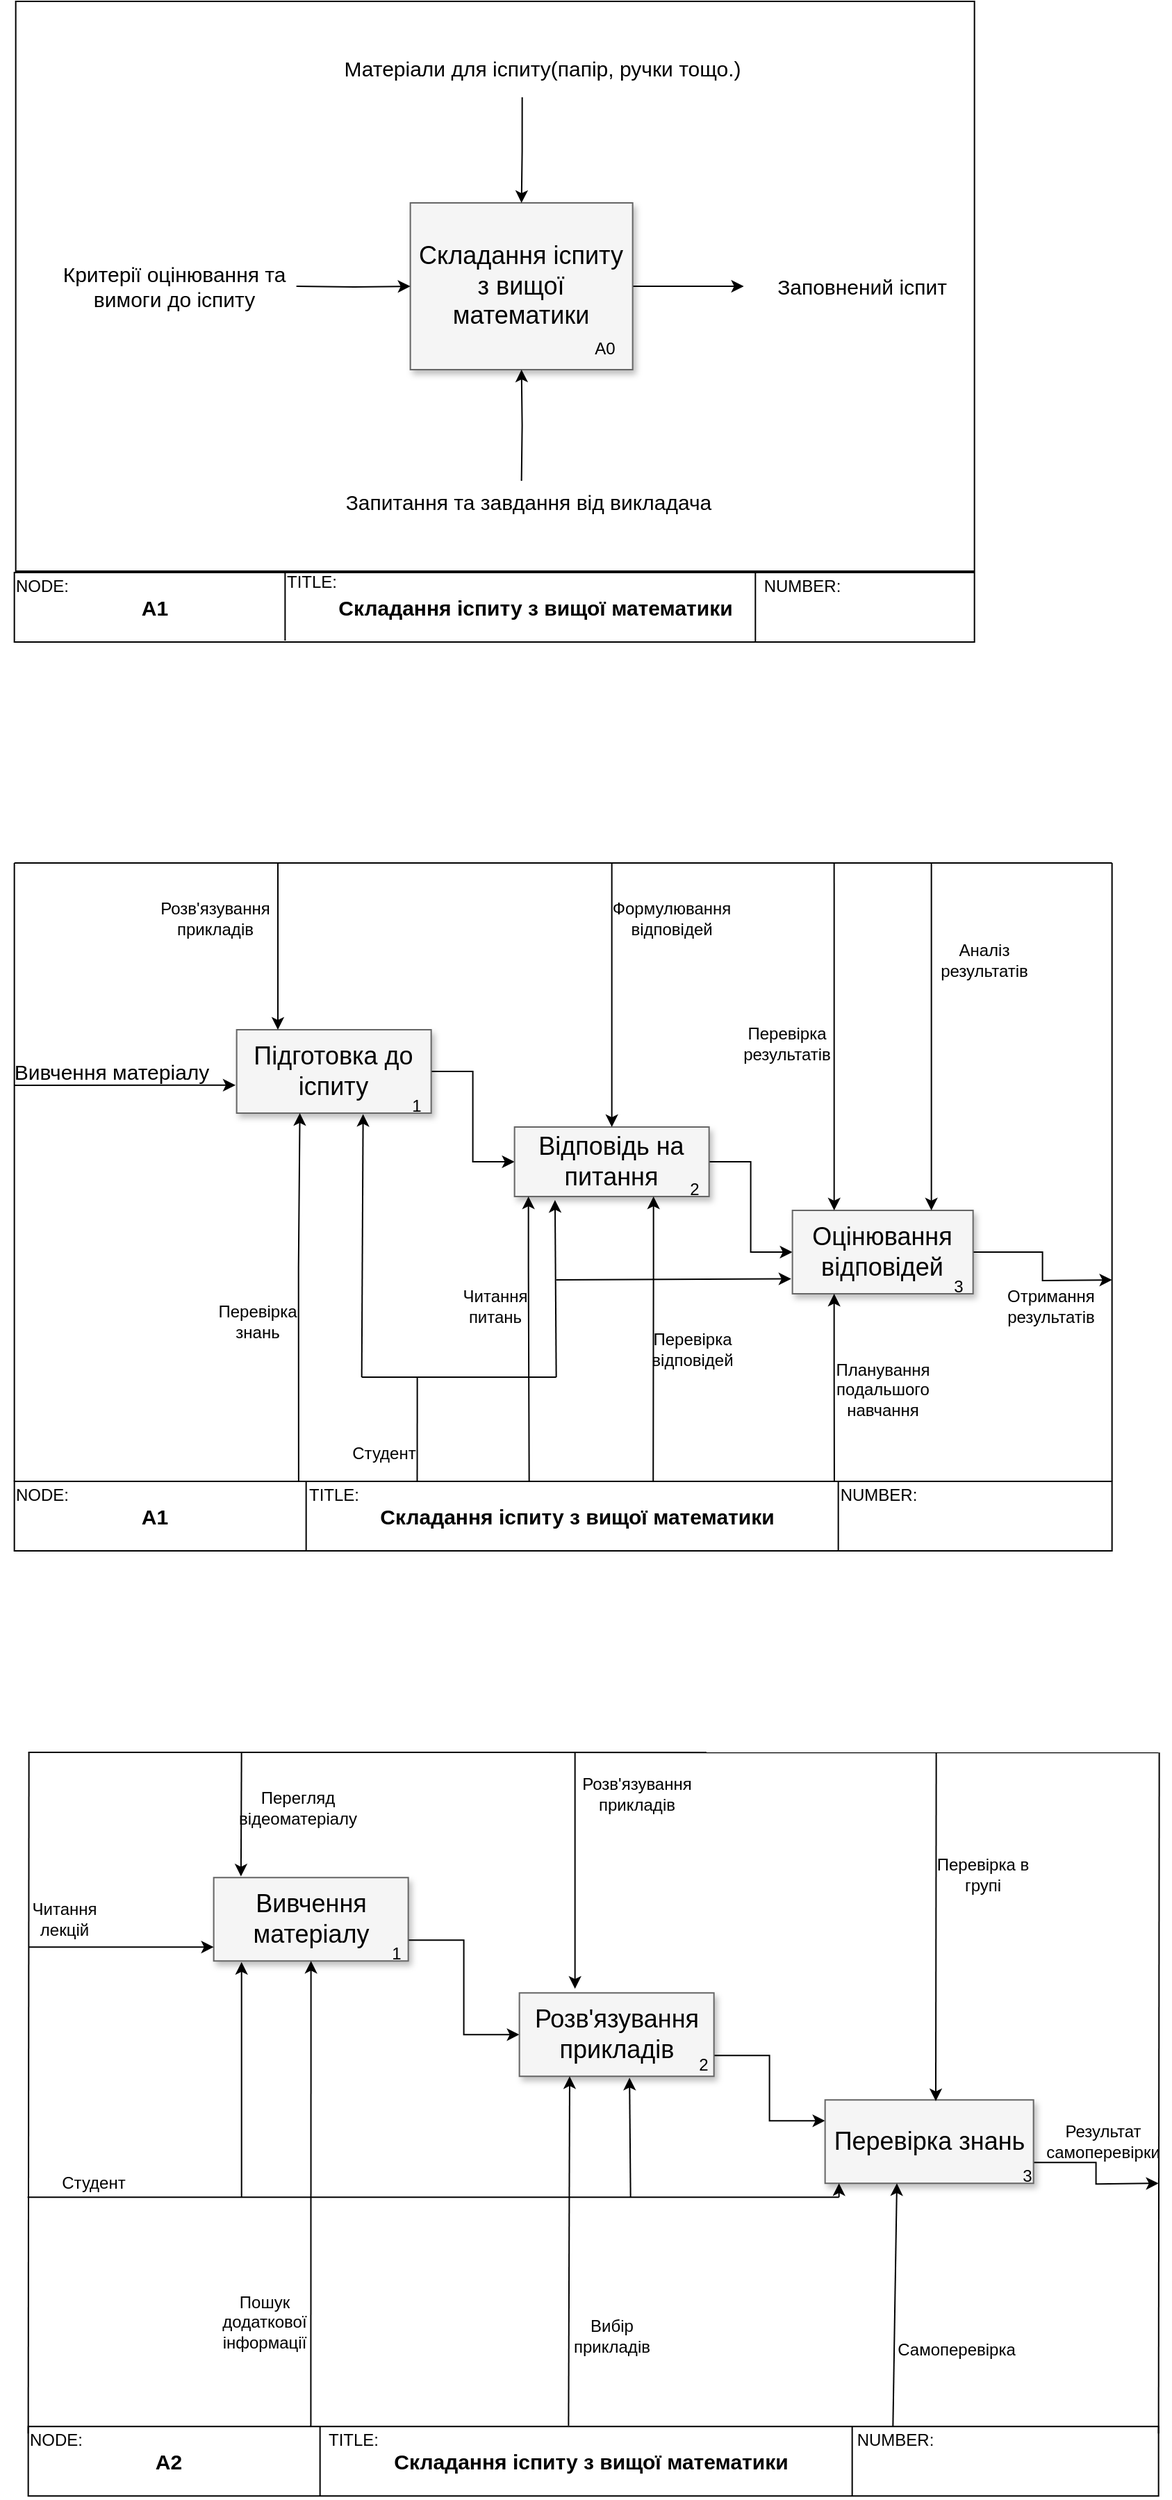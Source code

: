 <mxfile version="22.1.7" type="device">
  <diagram name="Page-1" id="90a13364-a465-7bf4-72fc-28e22215d7a0">
    <mxGraphModel dx="4609" dy="2440" grid="0" gridSize="10" guides="1" tooltips="1" connect="1" arrows="1" fold="1" page="1" pageScale="1.5" pageWidth="1169" pageHeight="826" background="none" math="0" shadow="0">
      <root>
        <mxCell id="0" style=";html=1;" />
        <mxCell id="1" style=";html=1;" parent="0" />
        <mxCell id="1_tJRl4tjLK309XImI8P-5" style="edgeStyle=orthogonalEdgeStyle;rounded=0;orthogonalLoop=1;jettySize=auto;html=1;exitX=1;exitY=0.5;exitDx=0;exitDy=0;entryX=0;entryY=0.5;entryDx=0;entryDy=0;" parent="1" source="3a17f1ce550125da-2" edge="1">
          <mxGeometry relative="1" as="geometry">
            <mxPoint x="1082.33" y="205" as="targetPoint" />
          </mxGeometry>
        </mxCell>
        <mxCell id="3a17f1ce550125da-2" value="Складання іспиту з вищої математики" style="whiteSpace=wrap;html=1;shadow=1;fontSize=18;fillColor=#f5f5f5;strokeColor=#666666;" parent="1" vertex="1">
          <mxGeometry x="842.33" y="145" width="160" height="120" as="geometry" />
        </mxCell>
        <mxCell id="1_tJRl4tjLK309XImI8P-7" style="edgeStyle=orthogonalEdgeStyle;rounded=0;orthogonalLoop=1;jettySize=auto;html=1;exitX=0.5;exitY=1;exitDx=0;exitDy=0;entryX=0.5;entryY=0;entryDx=0;entryDy=0;" parent="1" target="3a17f1ce550125da-2" edge="1">
          <mxGeometry relative="1" as="geometry">
            <mxPoint x="922.83" y="69" as="sourcePoint" />
            <Array as="points">
              <mxPoint x="923.33" y="108" />
              <mxPoint x="922.33" y="108" />
            </Array>
          </mxGeometry>
        </mxCell>
        <mxCell id="1_tJRl4tjLK309XImI8P-6" style="edgeStyle=orthogonalEdgeStyle;rounded=0;orthogonalLoop=1;jettySize=auto;html=1;exitX=1;exitY=0.5;exitDx=0;exitDy=0;entryX=0;entryY=0.5;entryDx=0;entryDy=0;" parent="1" target="3a17f1ce550125da-2" edge="1">
          <mxGeometry relative="1" as="geometry">
            <mxPoint x="760.33" y="205" as="sourcePoint" />
          </mxGeometry>
        </mxCell>
        <mxCell id="1_tJRl4tjLK309XImI8P-8" style="edgeStyle=orthogonalEdgeStyle;rounded=0;orthogonalLoop=1;jettySize=auto;html=1;entryX=0.5;entryY=1;entryDx=0;entryDy=0;" parent="1" target="3a17f1ce550125da-2" edge="1">
          <mxGeometry relative="1" as="geometry">
            <mxPoint x="922.33" y="345" as="sourcePoint" />
          </mxGeometry>
        </mxCell>
        <mxCell id="1_tJRl4tjLK309XImI8P-9" value="&lt;font style=&quot;font-size: 15px;&quot;&gt;Матеріали для іспиту(папір, ручки тощо.)&lt;/font&gt;" style="text;html=1;align=center;verticalAlign=middle;resizable=0;points=[];autosize=1;strokeColor=none;fillColor=none;" parent="1" vertex="1">
          <mxGeometry x="782.33" y="33" width="310" height="30" as="geometry" />
        </mxCell>
        <mxCell id="1_tJRl4tjLK309XImI8P-14" value="А0" style="text;html=1;align=center;verticalAlign=middle;resizable=0;points=[];autosize=1;strokeColor=none;fillColor=none;" parent="1" vertex="1">
          <mxGeometry x="962.33" y="235" width="40" height="30" as="geometry" />
        </mxCell>
        <mxCell id="1_tJRl4tjLK309XImI8P-15" value="&lt;font style=&quot;font-size: 15px;&quot;&gt;Критерії оцінювання та &lt;br&gt;вимоги до іспиту&lt;/font&gt;" style="text;html=1;align=center;verticalAlign=middle;resizable=0;points=[];autosize=1;strokeColor=none;fillColor=none;" parent="1" vertex="1">
          <mxGeometry x="582.33" y="180" width="180" height="50" as="geometry" />
        </mxCell>
        <mxCell id="1_tJRl4tjLK309XImI8P-16" value="&lt;font style=&quot;font-size: 15px;&quot;&gt;Запитання та завдання від викладача&lt;/font&gt;" style="text;html=1;align=center;verticalAlign=middle;resizable=0;points=[];autosize=1;strokeColor=none;fillColor=none;" parent="1" vertex="1">
          <mxGeometry x="782.33" y="345" width="290" height="30" as="geometry" />
        </mxCell>
        <mxCell id="1_tJRl4tjLK309XImI8P-17" value="&lt;font style=&quot;font-size: 15px;&quot;&gt;Заповнений іспит&lt;/font&gt;" style="text;html=1;align=center;verticalAlign=middle;resizable=0;points=[];autosize=1;strokeColor=none;fillColor=none;" parent="1" vertex="1">
          <mxGeometry x="1092.33" y="190" width="150" height="30" as="geometry" />
        </mxCell>
        <mxCell id="1_tJRl4tjLK309XImI8P-18" value="" style="rounded=0;whiteSpace=wrap;html=1;fillColor=none;" parent="1" vertex="1">
          <mxGeometry x="558.33" width="690" height="410" as="geometry" />
        </mxCell>
        <mxCell id="1_tJRl4tjLK309XImI8P-19" value="" style="rounded=0;whiteSpace=wrap;html=1;fillColor=none;" parent="1" vertex="1">
          <mxGeometry x="557.33" y="1065" width="790" height="50" as="geometry" />
        </mxCell>
        <mxCell id="1_tJRl4tjLK309XImI8P-21" value="NODE:" style="text;html=1;align=center;verticalAlign=middle;resizable=0;points=[];autosize=1;strokeColor=none;fillColor=none;" parent="1" vertex="1">
          <mxGeometry x="547.33" y="1060" width="60" height="30" as="geometry" />
        </mxCell>
        <mxCell id="1_tJRl4tjLK309XImI8P-22" value="&lt;font style=&quot;font-size: 15px;&quot;&gt;&lt;b&gt;A1&lt;/b&gt;&lt;/font&gt;" style="text;html=1;align=center;verticalAlign=middle;resizable=0;points=[];autosize=1;strokeColor=none;fillColor=none;" parent="1" vertex="1">
          <mxGeometry x="638.33" y="1075" width="40" height="30" as="geometry" />
        </mxCell>
        <mxCell id="1_tJRl4tjLK309XImI8P-23" value="" style="endArrow=none;html=1;rounded=0;" parent="1" edge="1">
          <mxGeometry width="50" height="50" relative="1" as="geometry">
            <mxPoint x="767.33" y="1115" as="sourcePoint" />
            <mxPoint x="767.33" y="1065" as="targetPoint" />
            <Array as="points">
              <mxPoint x="767.33" y="1085" />
            </Array>
          </mxGeometry>
        </mxCell>
        <mxCell id="1_tJRl4tjLK309XImI8P-24" value="TITLE:" style="text;html=1;align=center;verticalAlign=middle;resizable=0;points=[];autosize=1;strokeColor=none;fillColor=none;" parent="1" vertex="1">
          <mxGeometry x="757.33" y="1060" width="60" height="30" as="geometry" />
        </mxCell>
        <mxCell id="1_tJRl4tjLK309XImI8P-25" value="&lt;font style=&quot;font-size: 15px;&quot;&gt;&lt;b&gt;Складання іспиту з вищої математики&lt;/b&gt;&lt;/font&gt;" style="text;html=1;align=center;verticalAlign=middle;resizable=0;points=[];autosize=1;strokeColor=none;fillColor=none;" parent="1" vertex="1">
          <mxGeometry x="807.33" y="1075" width="310" height="30" as="geometry" />
        </mxCell>
        <mxCell id="1_tJRl4tjLK309XImI8P-26" value="" style="endArrow=none;html=1;rounded=0;" parent="1" edge="1">
          <mxGeometry width="50" height="50" relative="1" as="geometry">
            <mxPoint x="1150.33" y="1115" as="sourcePoint" />
            <mxPoint x="1150.33" y="1065" as="targetPoint" />
            <Array as="points" />
          </mxGeometry>
        </mxCell>
        <mxCell id="1_tJRl4tjLK309XImI8P-27" value="NUMBER:" style="text;html=1;align=center;verticalAlign=middle;resizable=0;points=[];autosize=1;strokeColor=none;fillColor=none;" parent="1" vertex="1">
          <mxGeometry x="1138.83" y="1060" width="80" height="30" as="geometry" />
        </mxCell>
        <mxCell id="L0pk8DPxQnApsPAdeynA-7" style="edgeStyle=orthogonalEdgeStyle;rounded=0;orthogonalLoop=1;jettySize=auto;html=1;exitX=1;exitY=0.5;exitDx=0;exitDy=0;entryX=0;entryY=0.5;entryDx=0;entryDy=0;" edge="1" parent="1" source="L0pk8DPxQnApsPAdeynA-4" target="L0pk8DPxQnApsPAdeynA-5">
          <mxGeometry relative="1" as="geometry" />
        </mxCell>
        <mxCell id="L0pk8DPxQnApsPAdeynA-4" value="Підготовка до іспиту" style="whiteSpace=wrap;html=1;shadow=1;fontSize=18;fillColor=#f5f5f5;strokeColor=#666666;" vertex="1" parent="1">
          <mxGeometry x="717.33" y="740" width="140" height="60" as="geometry" />
        </mxCell>
        <mxCell id="L0pk8DPxQnApsPAdeynA-8" style="edgeStyle=orthogonalEdgeStyle;rounded=0;orthogonalLoop=1;jettySize=auto;html=1;exitX=1;exitY=0.5;exitDx=0;exitDy=0;entryX=0;entryY=0.5;entryDx=0;entryDy=0;" edge="1" parent="1" source="L0pk8DPxQnApsPAdeynA-5" target="L0pk8DPxQnApsPAdeynA-6">
          <mxGeometry relative="1" as="geometry" />
        </mxCell>
        <mxCell id="L0pk8DPxQnApsPAdeynA-5" value="Відповідь на питання" style="whiteSpace=wrap;html=1;shadow=1;fontSize=18;fillColor=#f5f5f5;strokeColor=#666666;" vertex="1" parent="1">
          <mxGeometry x="917.33" y="810" width="140" height="50" as="geometry" />
        </mxCell>
        <mxCell id="L0pk8DPxQnApsPAdeynA-36" style="edgeStyle=orthogonalEdgeStyle;rounded=0;orthogonalLoop=1;jettySize=auto;html=1;exitX=1;exitY=0.5;exitDx=0;exitDy=0;" edge="1" parent="1" source="L0pk8DPxQnApsPAdeynA-6">
          <mxGeometry relative="1" as="geometry">
            <mxPoint x="1347.33" y="920" as="targetPoint" />
          </mxGeometry>
        </mxCell>
        <mxCell id="L0pk8DPxQnApsPAdeynA-6" value="Оцінювання відповідей" style="whiteSpace=wrap;html=1;shadow=1;fontSize=18;fillColor=#f5f5f5;strokeColor=#666666;" vertex="1" parent="1">
          <mxGeometry x="1117.33" y="870" width="130" height="60" as="geometry" />
        </mxCell>
        <mxCell id="L0pk8DPxQnApsPAdeynA-9" value="" style="endArrow=none;html=1;rounded=0;exitX=0;exitY=0;exitDx=0;exitDy=0;" edge="1" parent="1" source="1_tJRl4tjLK309XImI8P-19">
          <mxGeometry width="50" height="50" relative="1" as="geometry">
            <mxPoint x="557.33" y="1060" as="sourcePoint" />
            <mxPoint x="557.33" y="620" as="targetPoint" />
          </mxGeometry>
        </mxCell>
        <mxCell id="L0pk8DPxQnApsPAdeynA-10" value="" style="endArrow=none;html=1;rounded=0;" edge="1" parent="1">
          <mxGeometry width="50" height="50" relative="1" as="geometry">
            <mxPoint x="1347.33" y="620" as="sourcePoint" />
            <mxPoint x="557.33" y="620" as="targetPoint" />
          </mxGeometry>
        </mxCell>
        <mxCell id="L0pk8DPxQnApsPAdeynA-11" value="" style="endArrow=none;html=1;rounded=0;exitX=1;exitY=0;exitDx=0;exitDy=0;" edge="1" parent="1" source="1_tJRl4tjLK309XImI8P-19">
          <mxGeometry width="50" height="50" relative="1" as="geometry">
            <mxPoint x="1347.33" y="1060" as="sourcePoint" />
            <mxPoint x="1347.33" y="620" as="targetPoint" />
          </mxGeometry>
        </mxCell>
        <mxCell id="L0pk8DPxQnApsPAdeynA-13" value="" style="endArrow=classic;html=1;rounded=0;entryX=-0.006;entryY=0.665;entryDx=0;entryDy=0;entryPerimeter=0;" edge="1" parent="1" target="L0pk8DPxQnApsPAdeynA-4">
          <mxGeometry width="50" height="50" relative="1" as="geometry">
            <mxPoint x="557.33" y="780" as="sourcePoint" />
            <mxPoint x="677.33" y="730" as="targetPoint" />
          </mxGeometry>
        </mxCell>
        <mxCell id="L0pk8DPxQnApsPAdeynA-14" value="&lt;font style=&quot;font-size: 15px;&quot;&gt;Вивчення матеріалу&lt;/font&gt;" style="text;html=1;align=center;verticalAlign=middle;resizable=0;points=[];autosize=1;strokeColor=none;fillColor=none;" vertex="1" parent="1">
          <mxGeometry x="547.33" y="755" width="160" height="30" as="geometry" />
        </mxCell>
        <mxCell id="L0pk8DPxQnApsPAdeynA-16" value="" style="endArrow=classic;html=1;rounded=0;" edge="1" parent="1">
          <mxGeometry width="50" height="50" relative="1" as="geometry">
            <mxPoint x="746.99" y="620" as="sourcePoint" />
            <mxPoint x="746.99" y="740" as="targetPoint" />
          </mxGeometry>
        </mxCell>
        <mxCell id="L0pk8DPxQnApsPAdeynA-18" value="Розв&#39;язування прикладів" style="rounded=0;whiteSpace=wrap;html=1;fillColor=none;strokeColor=none;" vertex="1" parent="1">
          <mxGeometry x="667.33" y="640" width="70" height="40" as="geometry" />
        </mxCell>
        <mxCell id="L0pk8DPxQnApsPAdeynA-19" value="" style="endArrow=classic;html=1;rounded=0;entryX=0.221;entryY=0.978;entryDx=0;entryDy=0;entryPerimeter=0;exitX=0.259;exitY=0.001;exitDx=0;exitDy=0;exitPerimeter=0;" edge="1" parent="1" source="1_tJRl4tjLK309XImI8P-19">
          <mxGeometry width="50" height="50" relative="1" as="geometry">
            <mxPoint x="761.86" y="1061.32" as="sourcePoint" />
            <mxPoint x="762.8" y="800.0" as="targetPoint" />
            <Array as="points">
              <mxPoint x="761.86" y="911.32" />
            </Array>
          </mxGeometry>
        </mxCell>
        <mxCell id="L0pk8DPxQnApsPAdeynA-20" value="Перевірка знань" style="rounded=0;whiteSpace=wrap;html=1;fillColor=none;strokeColor=none;" vertex="1" parent="1">
          <mxGeometry x="695.83" y="930" width="73" height="40" as="geometry" />
        </mxCell>
        <mxCell id="L0pk8DPxQnApsPAdeynA-21" value="Читання питань" style="rounded=0;whiteSpace=wrap;html=1;fillColor=none;strokeColor=none;" vertex="1" parent="1">
          <mxGeometry x="867.33" y="919" width="73" height="40" as="geometry" />
        </mxCell>
        <mxCell id="L0pk8DPxQnApsPAdeynA-22" value="" style="endArrow=classic;html=1;rounded=0;exitX=0.469;exitY=0;exitDx=0;exitDy=0;exitPerimeter=0;" edge="1" parent="1" source="1_tJRl4tjLK309XImI8P-19">
          <mxGeometry width="50" height="50" relative="1" as="geometry">
            <mxPoint x="927.33" y="1061.32" as="sourcePoint" />
            <mxPoint x="927.33" y="860" as="targetPoint" />
            <Array as="points">
              <mxPoint x="927.33" y="911.32" />
            </Array>
          </mxGeometry>
        </mxCell>
        <mxCell id="L0pk8DPxQnApsPAdeynA-23" value="" style="endArrow=classic;html=1;rounded=0;entryX=0.5;entryY=0;entryDx=0;entryDy=0;" edge="1" parent="1" target="L0pk8DPxQnApsPAdeynA-5">
          <mxGeometry width="50" height="50" relative="1" as="geometry">
            <mxPoint x="987.33" y="620" as="sourcePoint" />
            <mxPoint x="1047.33" y="640" as="targetPoint" />
          </mxGeometry>
        </mxCell>
        <mxCell id="L0pk8DPxQnApsPAdeynA-24" value="Формулювання відповідей" style="rounded=0;whiteSpace=wrap;html=1;fillColor=none;strokeColor=none;align=center;" vertex="1" parent="1">
          <mxGeometry x="994.33" y="640" width="73" height="40" as="geometry" />
        </mxCell>
        <mxCell id="L0pk8DPxQnApsPAdeynA-25" value="" style="endArrow=classic;html=1;rounded=0;exitX=0.582;exitY=-0.004;exitDx=0;exitDy=0;exitPerimeter=0;" edge="1" parent="1" source="1_tJRl4tjLK309XImI8P-19">
          <mxGeometry width="50" height="50" relative="1" as="geometry">
            <mxPoint x="1017.33" y="1061.32" as="sourcePoint" />
            <mxPoint x="1017.33" y="860" as="targetPoint" />
            <Array as="points">
              <mxPoint x="1017.33" y="911.32" />
            </Array>
          </mxGeometry>
        </mxCell>
        <mxCell id="L0pk8DPxQnApsPAdeynA-26" value="Перевірка відповідей" style="rounded=0;whiteSpace=wrap;html=1;fillColor=none;strokeColor=none;align=center;" vertex="1" parent="1">
          <mxGeometry x="1014.33" y="950" width="63" height="40" as="geometry" />
        </mxCell>
        <mxCell id="L0pk8DPxQnApsPAdeynA-27" value="" style="endArrow=classic;html=1;rounded=0;exitX=0.747;exitY=-0.004;exitDx=0;exitDy=0;exitPerimeter=0;" edge="1" parent="1" source="1_tJRl4tjLK309XImI8P-19">
          <mxGeometry width="50" height="50" relative="1" as="geometry">
            <mxPoint x="1147.33" y="1060" as="sourcePoint" />
            <mxPoint x="1147.33" y="930" as="targetPoint" />
            <Array as="points">
              <mxPoint x="1147.33" y="981.32" />
            </Array>
          </mxGeometry>
        </mxCell>
        <mxCell id="L0pk8DPxQnApsPAdeynA-29" value="" style="endArrow=classic;html=1;rounded=0;entryX=0.231;entryY=0;entryDx=0;entryDy=0;entryPerimeter=0;" edge="1" parent="1" target="L0pk8DPxQnApsPAdeynA-6">
          <mxGeometry width="50" height="50" relative="1" as="geometry">
            <mxPoint x="1147.33" y="620" as="sourcePoint" />
            <mxPoint x="1147.33" y="860" as="targetPoint" />
          </mxGeometry>
        </mxCell>
        <mxCell id="L0pk8DPxQnApsPAdeynA-30" value="" style="endArrow=classic;html=1;rounded=0;entryX=0.231;entryY=0;entryDx=0;entryDy=0;entryPerimeter=0;" edge="1" parent="1">
          <mxGeometry width="50" height="50" relative="1" as="geometry">
            <mxPoint x="1217.33" y="620" as="sourcePoint" />
            <mxPoint x="1217.33" y="870" as="targetPoint" />
          </mxGeometry>
        </mxCell>
        <mxCell id="L0pk8DPxQnApsPAdeynA-31" value="Перевірка результатів" style="rounded=0;whiteSpace=wrap;html=1;fillColor=none;strokeColor=none;align=center;" vertex="1" parent="1">
          <mxGeometry x="1077.33" y="730" width="73" height="40" as="geometry" />
        </mxCell>
        <mxCell id="L0pk8DPxQnApsPAdeynA-32" value="Аналіз результатів" style="rounded=0;whiteSpace=wrap;html=1;fillColor=none;strokeColor=none;align=center;" vertex="1" parent="1">
          <mxGeometry x="1218.83" y="670" width="73" height="40" as="geometry" />
        </mxCell>
        <mxCell id="L0pk8DPxQnApsPAdeynA-33" value="Планування подальшого навчання" style="rounded=0;whiteSpace=wrap;html=1;fillColor=none;strokeColor=none;align=center;" vertex="1" parent="1">
          <mxGeometry x="1145.83" y="979" width="73" height="40" as="geometry" />
        </mxCell>
        <mxCell id="L0pk8DPxQnApsPAdeynA-37" value="Отримання результатів" style="rounded=0;whiteSpace=wrap;html=1;fillColor=none;strokeColor=none;align=center;" vertex="1" parent="1">
          <mxGeometry x="1267.33" y="919" width="73" height="40" as="geometry" />
        </mxCell>
        <mxCell id="L0pk8DPxQnApsPAdeynA-38" value="1" style="text;html=1;strokeColor=none;fillColor=none;align=center;verticalAlign=middle;whiteSpace=wrap;rounded=0;" vertex="1" parent="1">
          <mxGeometry x="817.33" y="780" width="60" height="30" as="geometry" />
        </mxCell>
        <mxCell id="L0pk8DPxQnApsPAdeynA-39" value="2" style="text;html=1;strokeColor=none;fillColor=none;align=center;verticalAlign=middle;whiteSpace=wrap;rounded=0;" vertex="1" parent="1">
          <mxGeometry x="1017.33" y="840" width="60" height="30" as="geometry" />
        </mxCell>
        <mxCell id="L0pk8DPxQnApsPAdeynA-40" value="3" style="text;html=1;strokeColor=none;fillColor=none;align=center;verticalAlign=middle;whiteSpace=wrap;rounded=0;" vertex="1" parent="1">
          <mxGeometry x="1207.33" y="910" width="60" height="30" as="geometry" />
        </mxCell>
        <mxCell id="L0pk8DPxQnApsPAdeynA-42" value="" style="endArrow=none;html=1;rounded=0;exitX=0.367;exitY=-0.003;exitDx=0;exitDy=0;exitPerimeter=0;" edge="1" parent="1" source="1_tJRl4tjLK309XImI8P-19">
          <mxGeometry width="50" height="50" relative="1" as="geometry">
            <mxPoint x="927.33" y="1044" as="sourcePoint" />
            <mxPoint x="847.33" y="990" as="targetPoint" />
          </mxGeometry>
        </mxCell>
        <mxCell id="L0pk8DPxQnApsPAdeynA-43" value="Студент" style="rounded=0;whiteSpace=wrap;html=1;fillColor=none;strokeColor=none;" vertex="1" parent="1">
          <mxGeometry x="787.33" y="1025" width="73" height="40" as="geometry" />
        </mxCell>
        <mxCell id="L0pk8DPxQnApsPAdeynA-44" value="" style="endArrow=none;html=1;rounded=0;" edge="1" parent="1">
          <mxGeometry width="50" height="50" relative="1" as="geometry">
            <mxPoint x="807.33" y="990" as="sourcePoint" />
            <mxPoint x="947.33" y="990" as="targetPoint" />
          </mxGeometry>
        </mxCell>
        <mxCell id="L0pk8DPxQnApsPAdeynA-45" value="" style="endArrow=classic;html=1;rounded=0;entryX=0.65;entryY=1.012;entryDx=0;entryDy=0;entryPerimeter=0;" edge="1" parent="1" target="L0pk8DPxQnApsPAdeynA-4">
          <mxGeometry width="50" height="50" relative="1" as="geometry">
            <mxPoint x="807.33" y="990" as="sourcePoint" />
            <mxPoint x="857.33" y="940" as="targetPoint" />
          </mxGeometry>
        </mxCell>
        <mxCell id="L0pk8DPxQnApsPAdeynA-46" value="" style="endArrow=classic;html=1;rounded=0;entryX=0.208;entryY=1.051;entryDx=0;entryDy=0;entryPerimeter=0;" edge="1" parent="1" target="L0pk8DPxQnApsPAdeynA-5">
          <mxGeometry width="50" height="50" relative="1" as="geometry">
            <mxPoint x="947.33" y="990" as="sourcePoint" />
            <mxPoint x="997.33" y="940" as="targetPoint" />
          </mxGeometry>
        </mxCell>
        <mxCell id="L0pk8DPxQnApsPAdeynA-47" value="" style="endArrow=classic;html=1;rounded=0;entryX=-0.007;entryY=0.821;entryDx=0;entryDy=0;entryPerimeter=0;" edge="1" parent="1" target="L0pk8DPxQnApsPAdeynA-6">
          <mxGeometry width="50" height="50" relative="1" as="geometry">
            <mxPoint x="947.33" y="920" as="sourcePoint" />
            <mxPoint x="997.33" y="870" as="targetPoint" />
          </mxGeometry>
        </mxCell>
        <mxCell id="L0pk8DPxQnApsPAdeynA-51" style="edgeStyle=orthogonalEdgeStyle;rounded=0;orthogonalLoop=1;jettySize=auto;html=1;exitX=1;exitY=0.75;exitDx=0;exitDy=0;entryX=0;entryY=0.5;entryDx=0;entryDy=0;" edge="1" parent="1" source="L0pk8DPxQnApsPAdeynA-48" target="L0pk8DPxQnApsPAdeynA-49">
          <mxGeometry relative="1" as="geometry" />
        </mxCell>
        <mxCell id="L0pk8DPxQnApsPAdeynA-48" value="Вивчення матеріалу" style="whiteSpace=wrap;html=1;shadow=1;fontSize=18;fillColor=#f5f5f5;strokeColor=#666666;" vertex="1" parent="1">
          <mxGeometry x="700.83" y="1350.11" width="140" height="60" as="geometry" />
        </mxCell>
        <mxCell id="L0pk8DPxQnApsPAdeynA-52" style="edgeStyle=orthogonalEdgeStyle;rounded=0;orthogonalLoop=1;jettySize=auto;html=1;exitX=1;exitY=0.75;exitDx=0;exitDy=0;entryX=0;entryY=0.25;entryDx=0;entryDy=0;" edge="1" parent="1" source="L0pk8DPxQnApsPAdeynA-49" target="L0pk8DPxQnApsPAdeynA-50">
          <mxGeometry relative="1" as="geometry" />
        </mxCell>
        <mxCell id="L0pk8DPxQnApsPAdeynA-49" value="Розв&#39;язування прикладів" style="whiteSpace=wrap;html=1;shadow=1;fontSize=18;fillColor=#f5f5f5;strokeColor=#666666;" vertex="1" parent="1">
          <mxGeometry x="920.83" y="1433.11" width="140" height="60" as="geometry" />
        </mxCell>
        <mxCell id="L0pk8DPxQnApsPAdeynA-94" style="edgeStyle=orthogonalEdgeStyle;rounded=0;orthogonalLoop=1;jettySize=auto;html=1;exitX=1;exitY=0.75;exitDx=0;exitDy=0;" edge="1" parent="1" source="L0pk8DPxQnApsPAdeynA-50">
          <mxGeometry relative="1" as="geometry">
            <mxPoint x="1380.83" y="1570.11" as="targetPoint" />
          </mxGeometry>
        </mxCell>
        <mxCell id="L0pk8DPxQnApsPAdeynA-50" value="Перевірка знань" style="whiteSpace=wrap;html=1;shadow=1;fontSize=18;fillColor=#f5f5f5;strokeColor=#666666;" vertex="1" parent="1">
          <mxGeometry x="1140.83" y="1510.11" width="150" height="60" as="geometry" />
        </mxCell>
        <mxCell id="L0pk8DPxQnApsPAdeynA-53" value="" style="endArrow=none;html=1;rounded=0;" edge="1" parent="1">
          <mxGeometry width="50" height="50" relative="1" as="geometry">
            <mxPoint x="567.33" y="1260" as="sourcePoint" />
            <mxPoint x="1380.83" y="1260.11" as="targetPoint" />
          </mxGeometry>
        </mxCell>
        <mxCell id="L0pk8DPxQnApsPAdeynA-54" value="" style="endArrow=none;html=1;rounded=0;" edge="1" parent="1">
          <mxGeometry width="50" height="50" relative="1" as="geometry">
            <mxPoint x="567.33" y="1750.11" as="sourcePoint" />
            <mxPoint x="567.83" y="1260.11" as="targetPoint" />
          </mxGeometry>
        </mxCell>
        <mxCell id="L0pk8DPxQnApsPAdeynA-57" value="" style="endArrow=none;html=1;rounded=0;" edge="1" parent="1">
          <mxGeometry width="50" height="50" relative="1" as="geometry">
            <mxPoint x="1380.83" y="1750.11" as="sourcePoint" />
            <mxPoint x="1381.33" y="1260.11" as="targetPoint" />
          </mxGeometry>
        </mxCell>
        <mxCell id="L0pk8DPxQnApsPAdeynA-58" value="" style="endArrow=classic;html=1;rounded=0;entryX=0.14;entryY=-0.014;entryDx=0;entryDy=0;entryPerimeter=0;" edge="1" parent="1" target="L0pk8DPxQnApsPAdeynA-48">
          <mxGeometry width="50" height="50" relative="1" as="geometry">
            <mxPoint x="720.83" y="1260.11" as="sourcePoint" />
            <mxPoint x="790.83" y="1270.11" as="targetPoint" />
          </mxGeometry>
        </mxCell>
        <mxCell id="L0pk8DPxQnApsPAdeynA-59" value="" style="endArrow=classic;html=1;rounded=0;entryX=0;entryY=0.833;entryDx=0;entryDy=0;entryPerimeter=0;" edge="1" parent="1" target="L0pk8DPxQnApsPAdeynA-48">
          <mxGeometry width="50" height="50" relative="1" as="geometry">
            <mxPoint x="567.83" y="1400.11" as="sourcePoint" />
            <mxPoint x="550.83" y="1290.11" as="targetPoint" />
          </mxGeometry>
        </mxCell>
        <mxCell id="L0pk8DPxQnApsPAdeynA-60" value="" style="endArrow=classic;html=1;rounded=0;entryX=0.5;entryY=1;entryDx=0;entryDy=0;exitX=0.25;exitY=0;exitDx=0;exitDy=0;" edge="1" parent="1" source="L0pk8DPxQnApsPAdeynA-81" target="L0pk8DPxQnApsPAdeynA-48">
          <mxGeometry width="50" height="50" relative="1" as="geometry">
            <mxPoint x="770.83" y="1750.11" as="sourcePoint" />
            <mxPoint x="770.83" y="1689.11" as="targetPoint" />
          </mxGeometry>
        </mxCell>
        <mxCell id="L0pk8DPxQnApsPAdeynA-61" value="Читання лекцій" style="rounded=0;whiteSpace=wrap;html=1;fillColor=none;strokeColor=none;" vertex="1" parent="1">
          <mxGeometry x="557.33" y="1360.11" width="73" height="40" as="geometry" />
        </mxCell>
        <mxCell id="L0pk8DPxQnApsPAdeynA-62" value="Перегляд відеоматеріалу" style="rounded=0;whiteSpace=wrap;html=1;fillColor=none;strokeColor=none;" vertex="1" parent="1">
          <mxGeometry x="724.83" y="1280.11" width="73" height="40" as="geometry" />
        </mxCell>
        <mxCell id="L0pk8DPxQnApsPAdeynA-63" value="Пошук додаткової інформації" style="rounded=0;whiteSpace=wrap;html=1;fillColor=none;strokeColor=none;" vertex="1" parent="1">
          <mxGeometry x="700.83" y="1650.11" width="73" height="40" as="geometry" />
        </mxCell>
        <mxCell id="L0pk8DPxQnApsPAdeynA-64" value="" style="endArrow=classic;html=1;rounded=0;entryX=0.5;entryY=1;entryDx=0;entryDy=0;exitX=0.478;exitY=-0.013;exitDx=0;exitDy=0;exitPerimeter=0;" edge="1" parent="1" source="L0pk8DPxQnApsPAdeynA-81">
          <mxGeometry width="50" height="50" relative="1" as="geometry">
            <mxPoint x="956.83" y="1750.11" as="sourcePoint" />
            <mxPoint x="956.99" y="1493.11" as="targetPoint" />
          </mxGeometry>
        </mxCell>
        <mxCell id="L0pk8DPxQnApsPAdeynA-65" value="" style="endArrow=classic;html=1;rounded=0;" edge="1" parent="1">
          <mxGeometry width="50" height="50" relative="1" as="geometry">
            <mxPoint x="960.83" y="1260.11" as="sourcePoint" />
            <mxPoint x="960.83" y="1430.11" as="targetPoint" />
          </mxGeometry>
        </mxCell>
        <mxCell id="L0pk8DPxQnApsPAdeynA-66" value="Вибір прикладів" style="rounded=0;whiteSpace=wrap;html=1;fillColor=none;strokeColor=none;" vertex="1" parent="1">
          <mxGeometry x="950.83" y="1660.11" width="73" height="40" as="geometry" />
        </mxCell>
        <mxCell id="L0pk8DPxQnApsPAdeynA-67" value="Розв&#39;язування прикладів" style="rounded=0;whiteSpace=wrap;html=1;fillColor=none;strokeColor=none;" vertex="1" parent="1">
          <mxGeometry x="969.33" y="1270.11" width="73" height="40" as="geometry" />
        </mxCell>
        <mxCell id="L0pk8DPxQnApsPAdeynA-68" value="" style="endArrow=classic;html=1;rounded=0;entryX=0.5;entryY=1;entryDx=0;entryDy=0;exitX=0.765;exitY=0.003;exitDx=0;exitDy=0;exitPerimeter=0;" edge="1" parent="1" source="L0pk8DPxQnApsPAdeynA-81">
          <mxGeometry width="50" height="50" relative="1" as="geometry">
            <mxPoint x="1190.83" y="1750.11" as="sourcePoint" />
            <mxPoint x="1192.49" y="1570.11" as="targetPoint" />
          </mxGeometry>
        </mxCell>
        <mxCell id="L0pk8DPxQnApsPAdeynA-69" value="Самоперевірка" style="rounded=0;whiteSpace=wrap;html=1;fillColor=none;strokeColor=none;" vertex="1" parent="1">
          <mxGeometry x="1199.33" y="1670.11" width="73" height="40" as="geometry" />
        </mxCell>
        <mxCell id="L0pk8DPxQnApsPAdeynA-72" value="Перевірка в групі" style="rounded=0;whiteSpace=wrap;html=1;fillColor=none;strokeColor=none;" vertex="1" parent="1">
          <mxGeometry x="1217.83" y="1328.11" width="73" height="40" as="geometry" />
        </mxCell>
        <mxCell id="L0pk8DPxQnApsPAdeynA-73" value="" style="endArrow=none;html=1;rounded=0;endSize=7;" edge="1" parent="1">
          <mxGeometry width="50" height="50" relative="1" as="geometry">
            <mxPoint x="566.83" y="1580.11" as="sourcePoint" />
            <mxPoint x="1150.83" y="1580.11" as="targetPoint" />
          </mxGeometry>
        </mxCell>
        <mxCell id="L0pk8DPxQnApsPAdeynA-74" value="Студент" style="rounded=0;whiteSpace=wrap;html=1;fillColor=none;strokeColor=none;" vertex="1" parent="1">
          <mxGeometry x="578" y="1550.11" width="73" height="40" as="geometry" />
        </mxCell>
        <mxCell id="L0pk8DPxQnApsPAdeynA-75" value="" style="endArrow=classic;html=1;rounded=0;entryX=0.143;entryY=1.013;entryDx=0;entryDy=0;entryPerimeter=0;" edge="1" parent="1" target="L0pk8DPxQnApsPAdeynA-48">
          <mxGeometry width="50" height="50" relative="1" as="geometry">
            <mxPoint x="720.83" y="1580.11" as="sourcePoint" />
            <mxPoint x="770.83" y="1530.11" as="targetPoint" />
          </mxGeometry>
        </mxCell>
        <mxCell id="L0pk8DPxQnApsPAdeynA-76" value="" style="endArrow=classic;html=1;rounded=0;entryX=0.566;entryY=1.017;entryDx=0;entryDy=0;entryPerimeter=0;" edge="1" parent="1" target="L0pk8DPxQnApsPAdeynA-49">
          <mxGeometry width="50" height="50" relative="1" as="geometry">
            <mxPoint x="1000.83" y="1580.11" as="sourcePoint" />
            <mxPoint x="1050.83" y="1530.11" as="targetPoint" />
          </mxGeometry>
        </mxCell>
        <mxCell id="L0pk8DPxQnApsPAdeynA-77" value="" style="endArrow=classic;html=1;rounded=0;" edge="1" parent="1">
          <mxGeometry width="50" height="50" relative="1" as="geometry">
            <mxPoint x="1150.83" y="1580.11" as="sourcePoint" />
            <mxPoint x="1150.83" y="1570.11" as="targetPoint" />
          </mxGeometry>
        </mxCell>
        <mxCell id="L0pk8DPxQnApsPAdeynA-80" value="Результат самоперевірки" style="rounded=0;whiteSpace=wrap;html=1;fillColor=none;strokeColor=none;" vertex="1" parent="1">
          <mxGeometry x="1340.83" y="1530.11" height="20" as="geometry" />
        </mxCell>
        <mxCell id="L0pk8DPxQnApsPAdeynA-81" value="" style="rounded=0;whiteSpace=wrap;html=1;fillColor=none;" vertex="1" parent="1">
          <mxGeometry x="567.33" y="1745.11" width="813.5" height="50" as="geometry" />
        </mxCell>
        <mxCell id="L0pk8DPxQnApsPAdeynA-82" value="NODE:" style="text;html=1;align=center;verticalAlign=middle;resizable=0;points=[];autosize=1;strokeColor=none;fillColor=none;" vertex="1" parent="1">
          <mxGeometry x="557.33" y="1740.11" width="60" height="30" as="geometry" />
        </mxCell>
        <mxCell id="L0pk8DPxQnApsPAdeynA-83" value="&lt;font style=&quot;font-size: 15px;&quot;&gt;&lt;b&gt;A2&lt;/b&gt;&lt;/font&gt;" style="text;html=1;align=center;verticalAlign=middle;resizable=0;points=[];autosize=1;strokeColor=none;fillColor=none;" vertex="1" parent="1">
          <mxGeometry x="648.33" y="1755.11" width="40" height="30" as="geometry" />
        </mxCell>
        <mxCell id="L0pk8DPxQnApsPAdeynA-84" value="" style="endArrow=none;html=1;rounded=0;" edge="1" parent="1">
          <mxGeometry width="50" height="50" relative="1" as="geometry">
            <mxPoint x="777.33" y="1795.11" as="sourcePoint" />
            <mxPoint x="777.33" y="1745.11" as="targetPoint" />
            <Array as="points">
              <mxPoint x="777.33" y="1765.11" />
            </Array>
          </mxGeometry>
        </mxCell>
        <mxCell id="L0pk8DPxQnApsPAdeynA-85" value="TITLE:" style="text;html=1;align=center;verticalAlign=middle;resizable=0;points=[];autosize=1;strokeColor=none;fillColor=none;" vertex="1" parent="1">
          <mxGeometry x="770.83" y="1740.11" width="60" height="30" as="geometry" />
        </mxCell>
        <mxCell id="L0pk8DPxQnApsPAdeynA-86" value="&lt;font style=&quot;font-size: 15px;&quot;&gt;&lt;b&gt;Складання іспиту з вищої математики&lt;/b&gt;&lt;/font&gt;" style="text;html=1;align=center;verticalAlign=middle;resizable=0;points=[];autosize=1;strokeColor=none;fillColor=none;" vertex="1" parent="1">
          <mxGeometry x="817.33" y="1755.11" width="310" height="30" as="geometry" />
        </mxCell>
        <mxCell id="L0pk8DPxQnApsPAdeynA-87" value="" style="endArrow=none;html=1;rounded=0;" edge="1" parent="1">
          <mxGeometry width="50" height="50" relative="1" as="geometry">
            <mxPoint x="1160.33" y="1795.11" as="sourcePoint" />
            <mxPoint x="1160.33" y="1745.11" as="targetPoint" />
            <Array as="points" />
          </mxGeometry>
        </mxCell>
        <mxCell id="L0pk8DPxQnApsPAdeynA-88" value="NUMBER:" style="text;html=1;align=center;verticalAlign=middle;resizable=0;points=[];autosize=1;strokeColor=none;fillColor=none;" vertex="1" parent="1">
          <mxGeometry x="1150.83" y="1740.11" width="80" height="30" as="geometry" />
        </mxCell>
        <mxCell id="L0pk8DPxQnApsPAdeynA-96" value="" style="endArrow=classic;html=1;rounded=0;entryX=0.531;entryY=0.014;entryDx=0;entryDy=0;entryPerimeter=0;" edge="1" parent="1" target="L0pk8DPxQnApsPAdeynA-50">
          <mxGeometry width="50" height="50" relative="1" as="geometry">
            <mxPoint x="1220.83" y="1260.11" as="sourcePoint" />
            <mxPoint x="1210.83" y="1340.11" as="targetPoint" />
          </mxGeometry>
        </mxCell>
        <mxCell id="L0pk8DPxQnApsPAdeynA-98" value="1" style="text;html=1;align=center;verticalAlign=middle;resizable=0;points=[];autosize=1;strokeColor=none;fillColor=none;" vertex="1" parent="1">
          <mxGeometry x="817.33" y="1390.11" width="30" height="30" as="geometry" />
        </mxCell>
        <mxCell id="L0pk8DPxQnApsPAdeynA-99" value="2" style="text;html=1;align=center;verticalAlign=middle;resizable=0;points=[];autosize=1;strokeColor=none;fillColor=none;" vertex="1" parent="1">
          <mxGeometry x="1037.83" y="1470.11" width="30" height="30" as="geometry" />
        </mxCell>
        <mxCell id="L0pk8DPxQnApsPAdeynA-100" value="3" style="text;html=1;align=center;verticalAlign=middle;resizable=0;points=[];autosize=1;strokeColor=none;fillColor=none;" vertex="1" parent="1">
          <mxGeometry x="1270.83" y="1550.11" width="30" height="30" as="geometry" />
        </mxCell>
        <mxCell id="L0pk8DPxQnApsPAdeynA-101" value="" style="rounded=0;whiteSpace=wrap;html=1;fillColor=none;" vertex="1" parent="1">
          <mxGeometry x="557.33" y="411" width="691" height="50" as="geometry" />
        </mxCell>
        <mxCell id="L0pk8DPxQnApsPAdeynA-102" value="NODE:" style="text;html=1;align=center;verticalAlign=middle;resizable=0;points=[];autosize=1;strokeColor=none;fillColor=none;" vertex="1" parent="1">
          <mxGeometry x="547.33" y="406" width="60" height="30" as="geometry" />
        </mxCell>
        <mxCell id="L0pk8DPxQnApsPAdeynA-103" value="&lt;font style=&quot;font-size: 15px;&quot;&gt;&lt;b&gt;A1&lt;/b&gt;&lt;/font&gt;" style="text;html=1;align=center;verticalAlign=middle;resizable=0;points=[];autosize=1;strokeColor=none;fillColor=none;" vertex="1" parent="1">
          <mxGeometry x="638.33" y="421" width="40" height="30" as="geometry" />
        </mxCell>
        <mxCell id="L0pk8DPxQnApsPAdeynA-104" value="" style="endArrow=none;html=1;rounded=0;" edge="1" parent="1">
          <mxGeometry width="50" height="50" relative="1" as="geometry">
            <mxPoint x="752.19" y="460" as="sourcePoint" />
            <mxPoint x="752.19" y="410" as="targetPoint" />
            <Array as="points">
              <mxPoint x="752.19" y="430" />
            </Array>
          </mxGeometry>
        </mxCell>
        <mxCell id="L0pk8DPxQnApsPAdeynA-105" value="TITLE:" style="text;html=1;align=center;verticalAlign=middle;resizable=0;points=[];autosize=1;strokeColor=none;fillColor=none;" vertex="1" parent="1">
          <mxGeometry x="740.66" y="403" width="60" height="30" as="geometry" />
        </mxCell>
        <mxCell id="L0pk8DPxQnApsPAdeynA-106" value="&lt;font style=&quot;font-size: 15px;&quot;&gt;&lt;b&gt;Складання іспиту з вищої математики&lt;/b&gt;&lt;/font&gt;" style="text;html=1;align=center;verticalAlign=middle;resizable=0;points=[];autosize=1;strokeColor=none;fillColor=none;" vertex="1" parent="1">
          <mxGeometry x="777.33" y="421" width="310" height="30" as="geometry" />
        </mxCell>
        <mxCell id="L0pk8DPxQnApsPAdeynA-107" value="" style="endArrow=none;html=1;rounded=0;" edge="1" parent="1">
          <mxGeometry width="50" height="50" relative="1" as="geometry">
            <mxPoint x="1090.66" y="461" as="sourcePoint" />
            <mxPoint x="1090.66" y="411" as="targetPoint" />
            <Array as="points" />
          </mxGeometry>
        </mxCell>
        <mxCell id="L0pk8DPxQnApsPAdeynA-108" value="NUMBER:" style="text;html=1;align=center;verticalAlign=middle;resizable=0;points=[];autosize=1;strokeColor=none;fillColor=none;" vertex="1" parent="1">
          <mxGeometry x="1083.66" y="406" width="80" height="30" as="geometry" />
        </mxCell>
      </root>
    </mxGraphModel>
  </diagram>
</mxfile>
